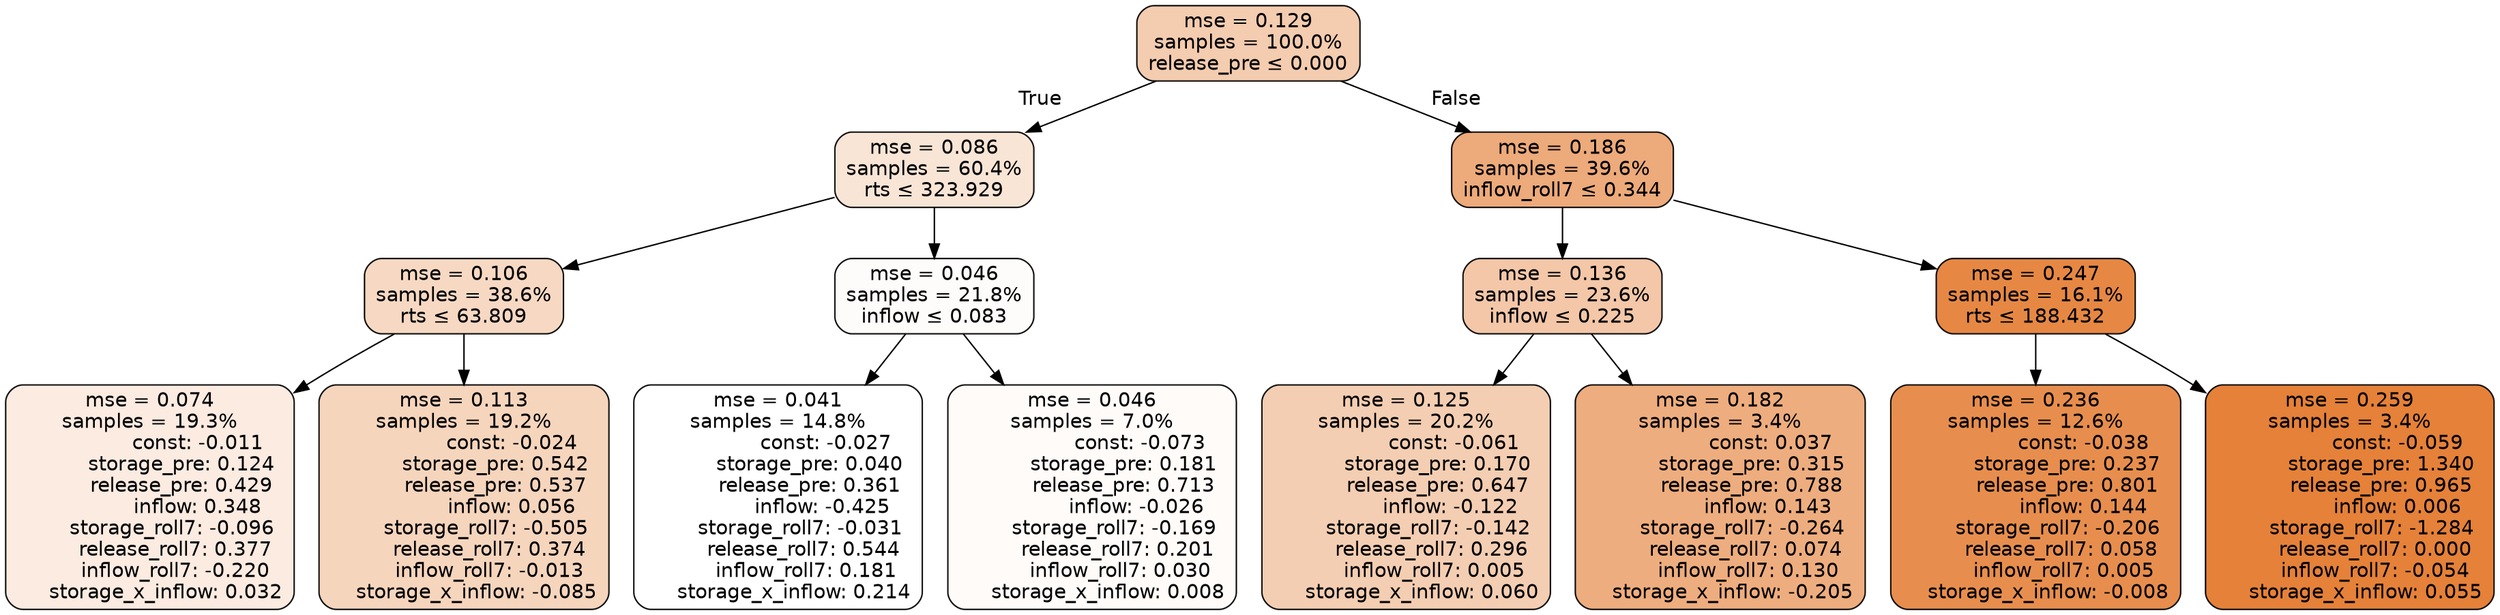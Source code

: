 digraph tree {
bgcolor="transparent"
node [shape=rectangle, style="filled, rounded", color="black", fontname=helvetica] ;
edge [fontname=helvetica] ;
	"0" [label="mse = 0.129
samples = 100.0%
release_pre &le; 0.000", fillcolor="#f4ccaf"]
	"1" [label="mse = 0.086
samples = 60.4%
rts &le; 323.929", fillcolor="#f9e5d6"]
	"2" [label="mse = 0.106
samples = 38.6%
rts &le; 63.809", fillcolor="#f7d9c3"]
	"3" [label="mse = 0.074
samples = 19.3%
               const: -0.011
          storage_pre: 0.124
          release_pre: 0.429
               inflow: 0.348
       storage_roll7: -0.096
        release_roll7: 0.377
        inflow_roll7: -0.220
     storage_x_inflow: 0.032", fillcolor="#fbebe1"]
	"4" [label="mse = 0.113
samples = 19.2%
               const: -0.024
          storage_pre: 0.542
          release_pre: 0.537
               inflow: 0.056
       storage_roll7: -0.505
        release_roll7: 0.374
        inflow_roll7: -0.013
    storage_x_inflow: -0.085", fillcolor="#f6d5bd"]
	"5" [label="mse = 0.046
samples = 21.8%
inflow &le; 0.083", fillcolor="#fefcfa"]
	"6" [label="mse = 0.041
samples = 14.8%
               const: -0.027
          storage_pre: 0.040
          release_pre: 0.361
              inflow: -0.425
       storage_roll7: -0.031
        release_roll7: 0.544
         inflow_roll7: 0.181
     storage_x_inflow: 0.214", fillcolor="#ffffff"]
	"7" [label="mse = 0.046
samples = 7.0%
               const: -0.073
          storage_pre: 0.181
          release_pre: 0.713
              inflow: -0.026
       storage_roll7: -0.169
        release_roll7: 0.201
         inflow_roll7: 0.030
     storage_x_inflow: 0.008", fillcolor="#fefbf9"]
	"8" [label="mse = 0.186
samples = 39.6%
inflow_roll7 &le; 0.344", fillcolor="#edaa7a"]
	"9" [label="mse = 0.136
samples = 23.6%
inflow &le; 0.225", fillcolor="#f3c7a8"]
	"10" [label="mse = 0.125
samples = 20.2%
               const: -0.061
          storage_pre: 0.170
          release_pre: 0.647
              inflow: -0.122
       storage_roll7: -0.142
        release_roll7: 0.296
         inflow_roll7: 0.005
     storage_x_inflow: 0.060", fillcolor="#f4ceb2"]
	"11" [label="mse = 0.182
samples = 3.4%
                const: 0.037
          storage_pre: 0.315
          release_pre: 0.788
               inflow: 0.143
       storage_roll7: -0.264
        release_roll7: 0.074
         inflow_roll7: 0.130
    storage_x_inflow: -0.205", fillcolor="#eead7e"]
	"12" [label="mse = 0.247
samples = 16.1%
rts &le; 188.432", fillcolor="#e68844"]
	"13" [label="mse = 0.236
samples = 12.6%
               const: -0.038
          storage_pre: 0.237
          release_pre: 0.801
               inflow: 0.144
       storage_roll7: -0.206
        release_roll7: 0.058
         inflow_roll7: 0.005
    storage_x_inflow: -0.008", fillcolor="#e78e4e"]
	"14" [label="mse = 0.259
samples = 3.4%
               const: -0.059
          storage_pre: 1.340
          release_pre: 0.965
               inflow: 0.006
       storage_roll7: -1.284
        release_roll7: 0.000
        inflow_roll7: -0.054
     storage_x_inflow: 0.055", fillcolor="#e58139"]

	"0" -> "1" [labeldistance=2.5, labelangle=45, headlabel="True"]
	"1" -> "2"
	"2" -> "3"
	"2" -> "4"
	"1" -> "5"
	"5" -> "6"
	"5" -> "7"
	"0" -> "8" [labeldistance=2.5, labelangle=-45, headlabel="False"]
	"8" -> "9"
	"9" -> "10"
	"9" -> "11"
	"8" -> "12"
	"12" -> "13"
	"12" -> "14"
}